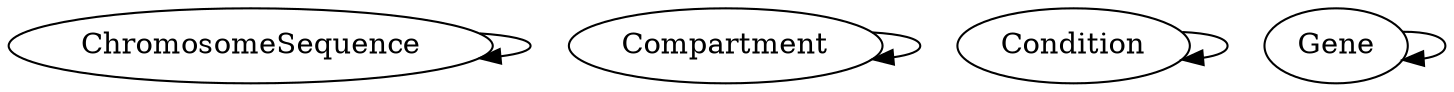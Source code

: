 /* Created by mdot for Matlab */
digraph m2html {
  ChromosomeSequence -> ChromosomeSequence;
  Compartment -> Compartment;
  Condition -> Condition;
  Gene -> Gene;

  ChromosomeSequence [URL="ChromosomeSequence.html"];
  Compartment [URL="Compartment.html"];
  Condition [URL="Condition.html"];
  Gene [URL="Gene.html"];
}
